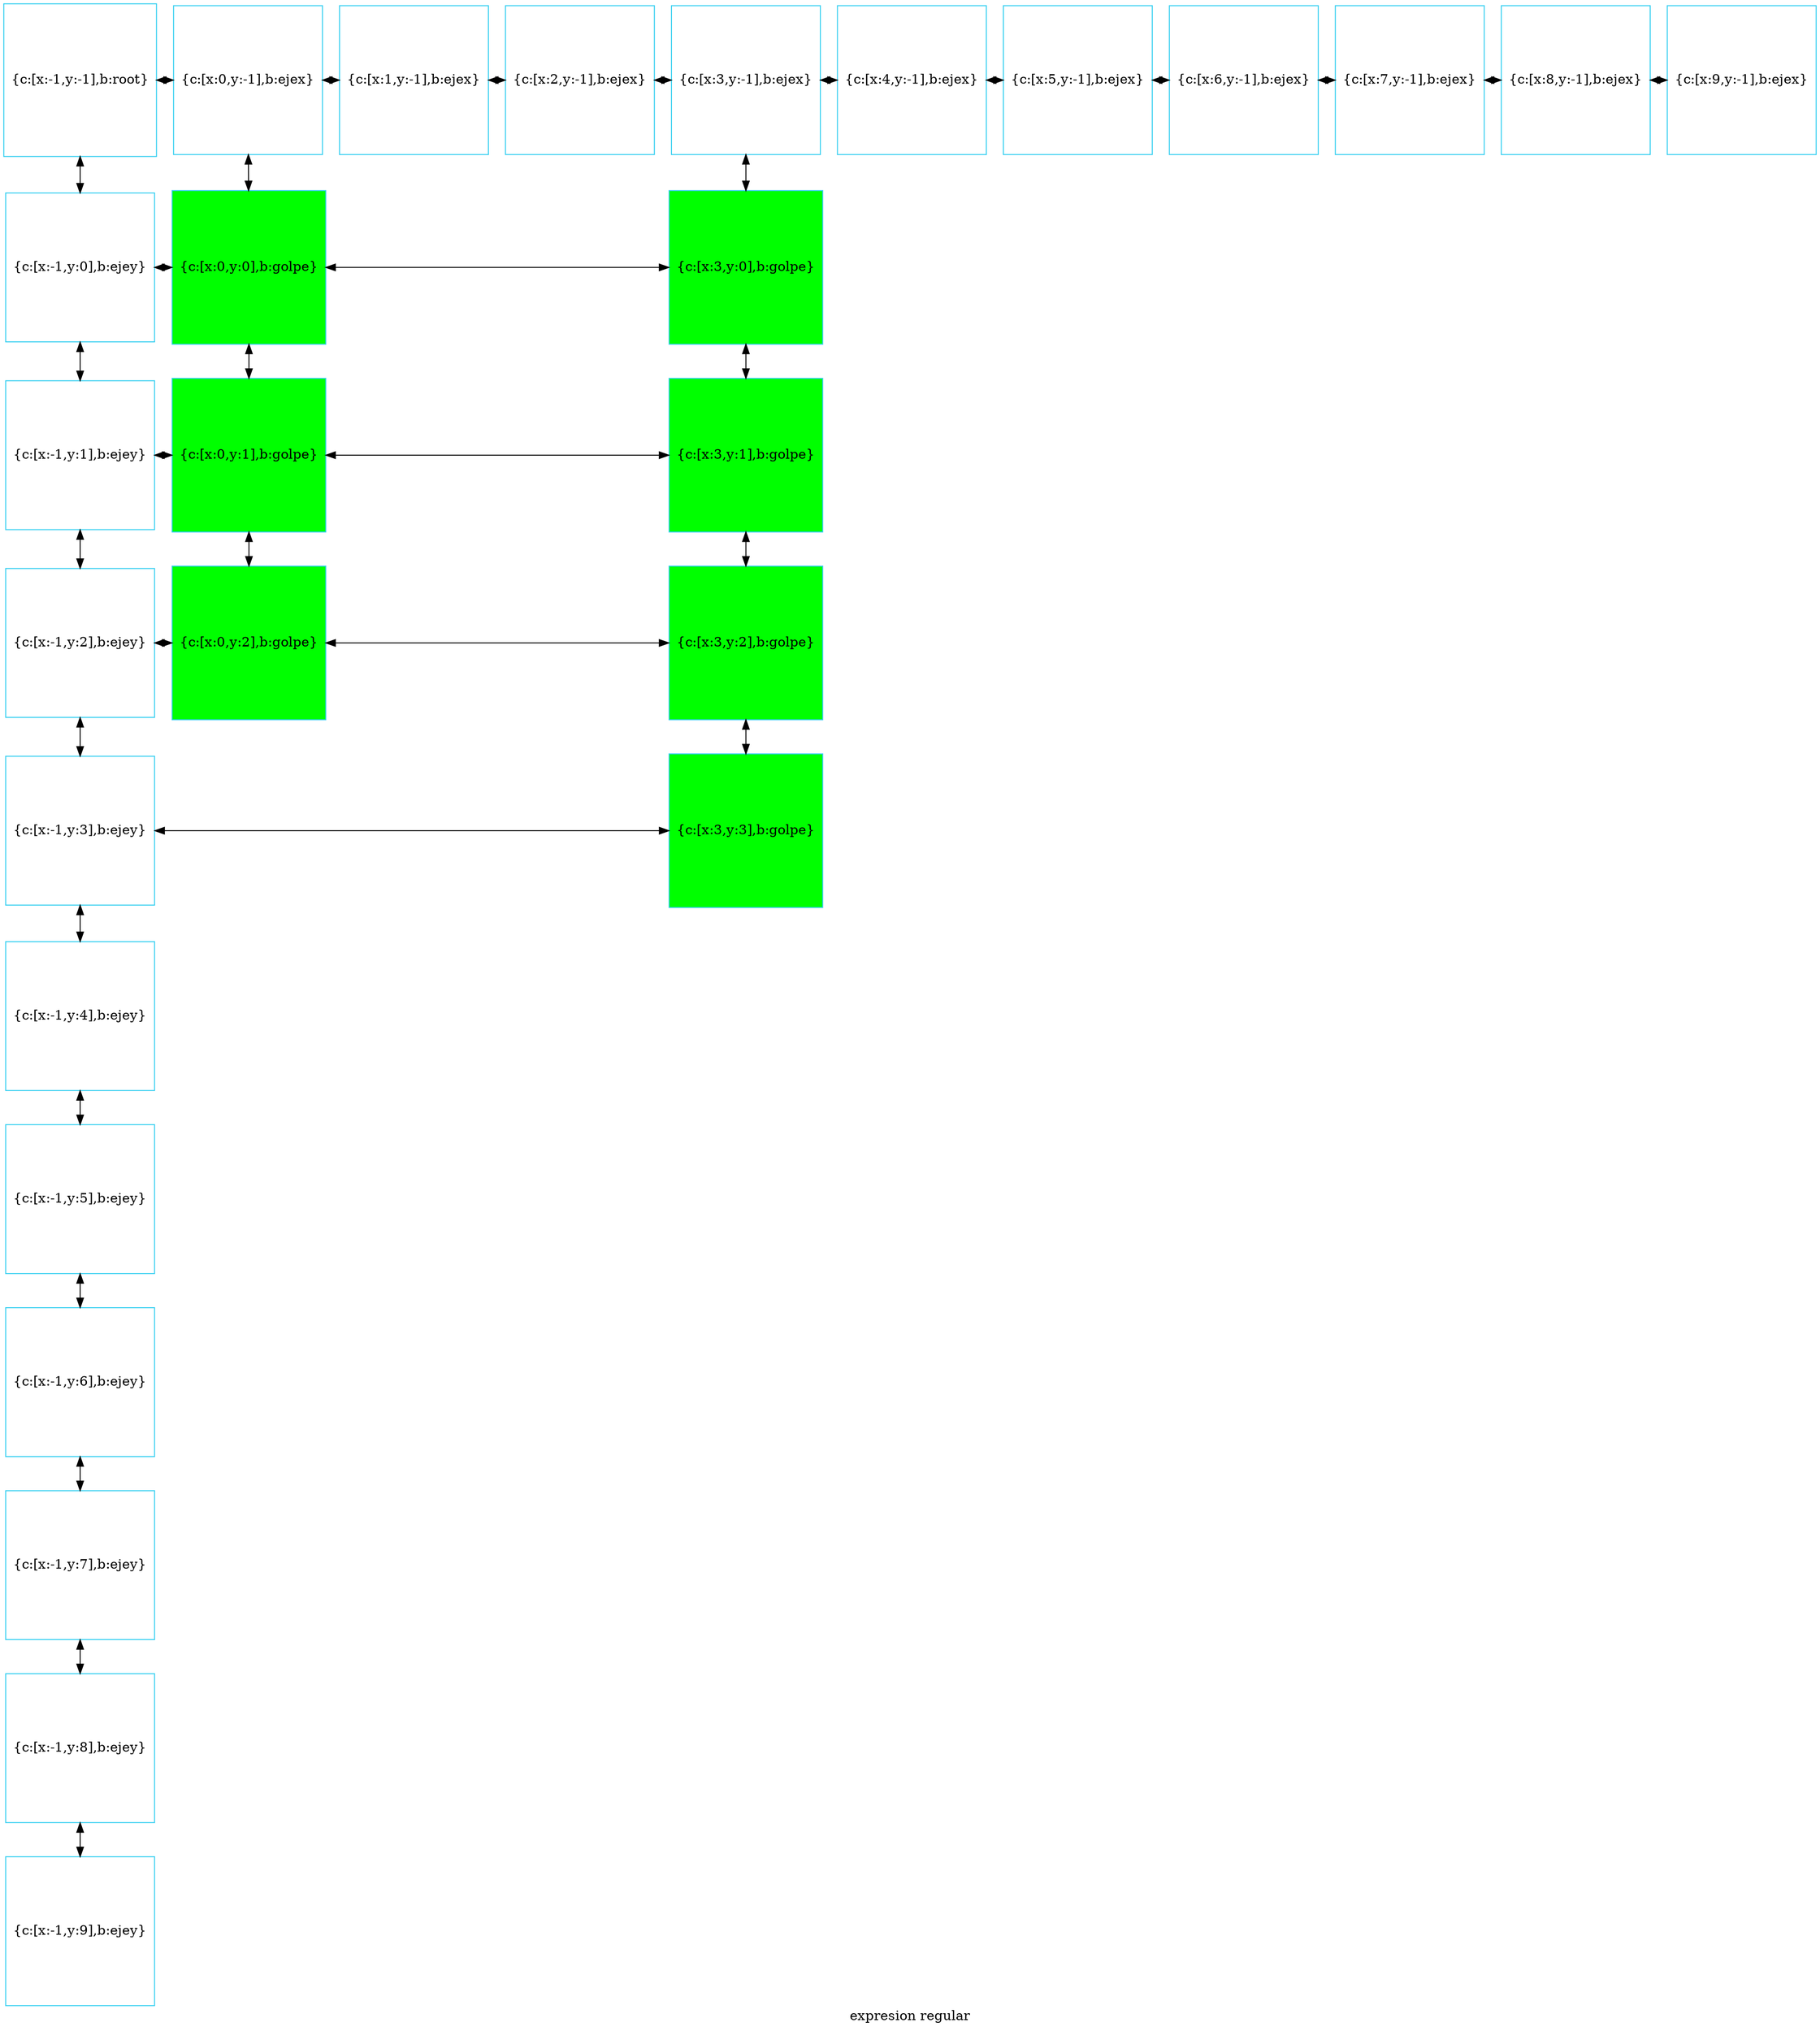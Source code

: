 digraph G
{label="expresion regular"
        node[shape = square]
        node[style = filled]
        node[fillcolor = "#EEEEE"]
        node[color = "#EEEEE"]
        node[color = "#31CEF0"]

583535736240[label="{c:[x:-1,y:-1],b:root}",fillcolor = "white"]
583535736384[label="{c:[x:0,y:-1],b:ejex}",fillcolor = "white"]
583535736528[label="{c:[x:1,y:-1],b:ejex}",fillcolor = "white"]
583535736672[label="{c:[x:2,y:-1],b:ejex}",fillcolor = "white"]
583535736816[label="{c:[x:3,y:-1],b:ejex}",fillcolor = "white"]
583535736960[label="{c:[x:4,y:-1],b:ejex}",fillcolor = "white"]
583535737104[label="{c:[x:5,y:-1],b:ejex}",fillcolor = "white"]
583535737248[label="{c:[x:6,y:-1],b:ejex}",fillcolor = "white"]
583535737392[label="{c:[x:7,y:-1],b:ejex}",fillcolor = "white"]
583535737536[label="{c:[x:8,y:-1],b:ejex}",fillcolor = "white"]
583535737680[label="{c:[x:9,y:-1],b:ejex}",fillcolor = "white"]
583535737824[label="{c:[x:-1,y:0],b:ejey}",fillcolor = "white"]
583535764000[label="{c:[x:0,y:0],b:golpe}",fillcolor = "green"]
583535754784[label="{c:[x:3,y:0],b:golpe}",fillcolor = "green"]
583535737968[label="{c:[x:-1,y:1],b:ejey}",fillcolor = "white"]
583535764960[label="{c:[x:0,y:1],b:golpe}",fillcolor = "green"]
583535755024[label="{c:[x:3,y:1],b:golpe}",fillcolor = "green"]
583535738112[label="{c:[x:-1,y:2],b:ejey}",fillcolor = "white"]
583535765200[label="{c:[x:0,y:2],b:golpe}",fillcolor = "green"]
583535763520[label="{c:[x:3,y:2],b:golpe}",fillcolor = "green"]
583535738256[label="{c:[x:-1,y:3],b:ejey}",fillcolor = "white"]
583535763760[label="{c:[x:3,y:3],b:golpe}",fillcolor = "green"]
583535738400[label="{c:[x:-1,y:4],b:ejey}",fillcolor = "white"]
583535738544[label="{c:[x:-1,y:5],b:ejey}",fillcolor = "white"]
583535738688[label="{c:[x:-1,y:6],b:ejey}",fillcolor = "white"]
583535738832[label="{c:[x:-1,y:7],b:ejey}",fillcolor = "white"]
583535751328[label="{c:[x:-1,y:8],b:ejey}",fillcolor = "white"]
583535751472[label="{c:[x:-1,y:9],b:ejey}",fillcolor = "white"]
583535736240->583535737824[dir = both];
583535737824->583535737968[dir = both];
583535737968->583535738112[dir = both];
583535738112->583535738256[dir = both];
583535738256->583535738400[dir = both];
583535738400->583535738544[dir = both];
583535738544->583535738688[dir = both];
583535738688->583535738832[dir = both];
583535738832->583535751328[dir = both];
583535751328->583535751472[dir = both];
583535736384->583535764000[dir = both];
583535764000->583535764960[dir = both];
583535764960->583535765200[dir = both];
583535736816->583535754784[dir = both];
583535754784->583535755024[dir = both];
583535755024->583535763520[dir = both];
583535763520->583535763760[dir = both];
583535736240->583535736384[dir = both];
583535736384->583535736528[dir = both];
583535736528->583535736672[dir = both];
583535736672->583535736816[dir = both];
583535736816->583535736960[dir = both];
583535736960->583535737104[dir = both];
583535737104->583535737248[dir = both];
583535737248->583535737392[dir = both];
583535737392->583535737536[dir = both];
583535737536->583535737680[dir = both];
583535737824->583535764000[constraint=false,dir = both];
583535764000->583535754784[constraint=false,dir = both];
583535737968->583535764960[constraint=false,dir = both];
583535764960->583535755024[constraint=false,dir = both];
583535738112->583535765200[constraint=false,dir = both];
583535765200->583535763520[constraint=false,dir = both];
583535738256->583535763760[constraint=false,dir = both];
 {rank=same; 583535736240;583535736384;583535736528;583535736672;583535736816;583535736960;583535737104;583535737248;583535737392;583535737536;583535737680;}
 {rank=same; 583535737824;583535764000;583535754784;}
 {rank=same; 583535737968;583535764960;583535755024;}
 {rank=same; 583535738112;583535765200;583535763520;}
 {rank=same; 583535738256;583535763760;}
 {rank=same; 583535738400;}
 {rank=same; 583535738544;}
 {rank=same; 583535738688;}
 {rank=same; 583535738832;}
 {rank=same; 583535751328;}
 {rank=same; 583535751472;}
}